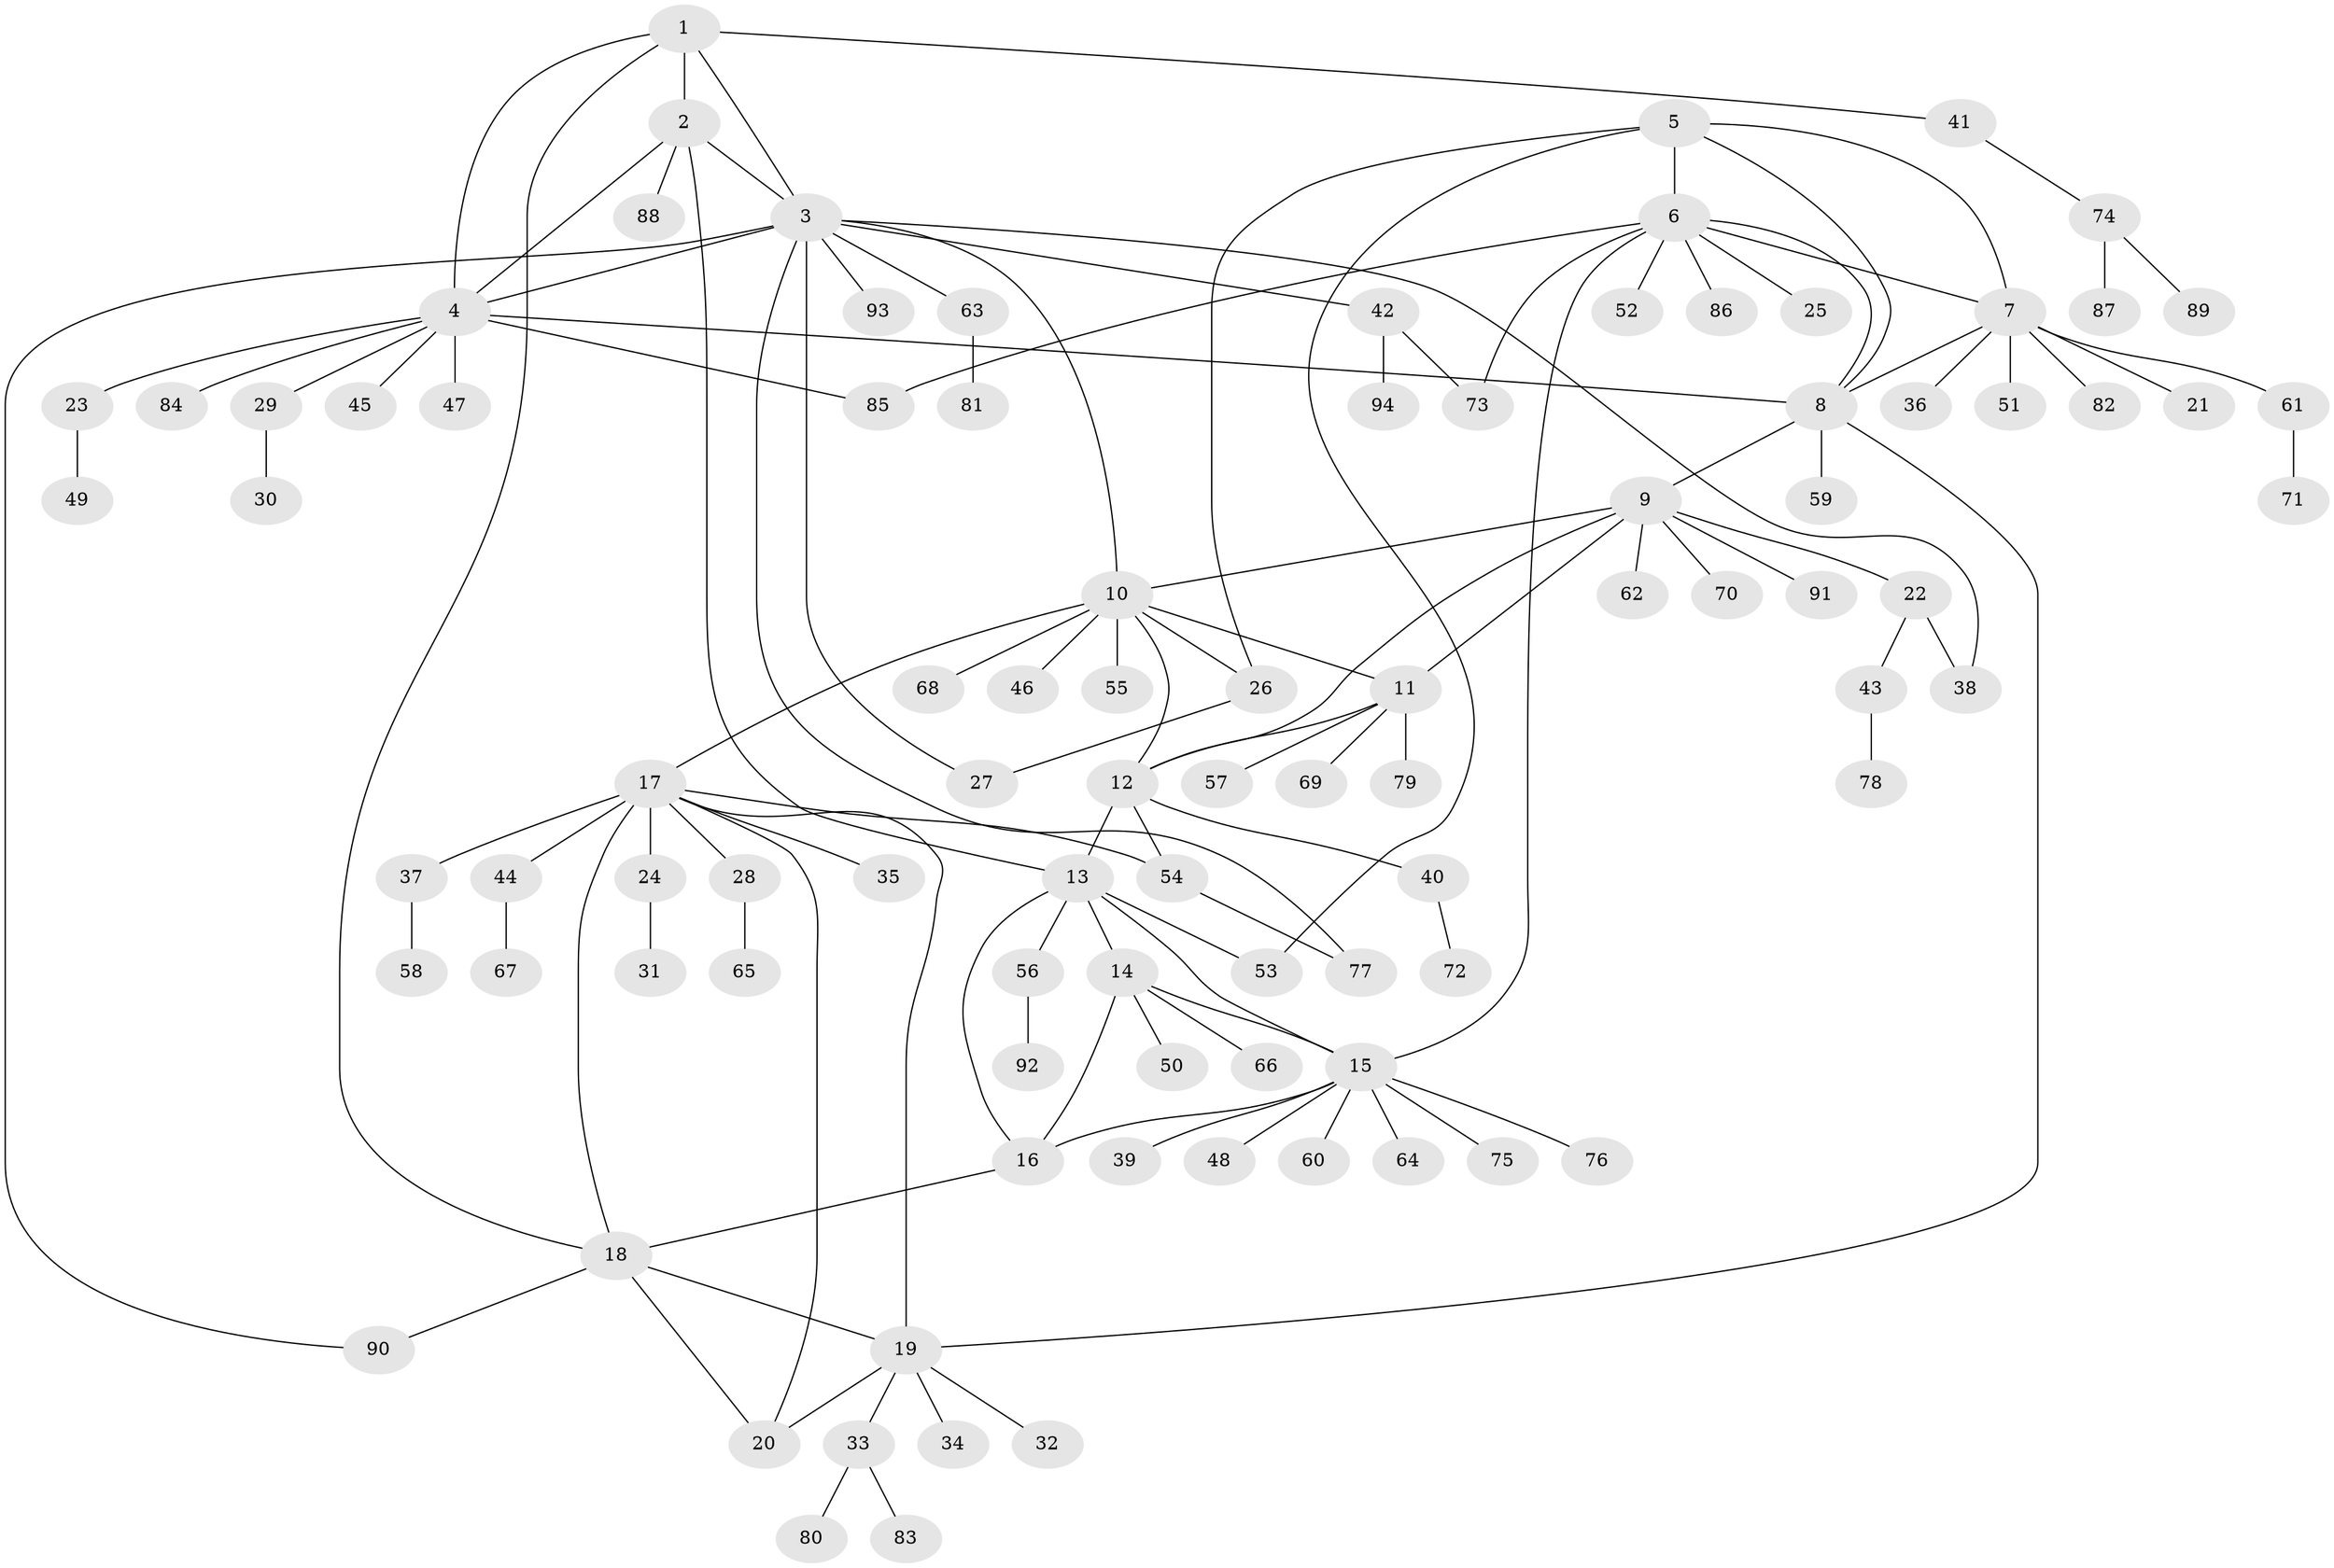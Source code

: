// coarse degree distribution, {5: 0.029850746268656716, 4: 0.014925373134328358, 10: 0.029850746268656716, 9: 0.014925373134328358, 8: 0.04477611940298507, 6: 0.05970149253731343, 7: 0.029850746268656716, 11: 0.014925373134328358, 3: 0.07462686567164178, 1: 0.582089552238806, 2: 0.1044776119402985}
// Generated by graph-tools (version 1.1) at 2025/42/03/06/25 10:42:07]
// undirected, 94 vertices, 123 edges
graph export_dot {
graph [start="1"]
  node [color=gray90,style=filled];
  1;
  2;
  3;
  4;
  5;
  6;
  7;
  8;
  9;
  10;
  11;
  12;
  13;
  14;
  15;
  16;
  17;
  18;
  19;
  20;
  21;
  22;
  23;
  24;
  25;
  26;
  27;
  28;
  29;
  30;
  31;
  32;
  33;
  34;
  35;
  36;
  37;
  38;
  39;
  40;
  41;
  42;
  43;
  44;
  45;
  46;
  47;
  48;
  49;
  50;
  51;
  52;
  53;
  54;
  55;
  56;
  57;
  58;
  59;
  60;
  61;
  62;
  63;
  64;
  65;
  66;
  67;
  68;
  69;
  70;
  71;
  72;
  73;
  74;
  75;
  76;
  77;
  78;
  79;
  80;
  81;
  82;
  83;
  84;
  85;
  86;
  87;
  88;
  89;
  90;
  91;
  92;
  93;
  94;
  1 -- 2;
  1 -- 3;
  1 -- 4;
  1 -- 18;
  1 -- 41;
  2 -- 3;
  2 -- 4;
  2 -- 13;
  2 -- 88;
  3 -- 4;
  3 -- 10;
  3 -- 27;
  3 -- 38;
  3 -- 42;
  3 -- 63;
  3 -- 77;
  3 -- 90;
  3 -- 93;
  4 -- 8;
  4 -- 23;
  4 -- 29;
  4 -- 45;
  4 -- 47;
  4 -- 84;
  4 -- 85;
  5 -- 6;
  5 -- 7;
  5 -- 8;
  5 -- 26;
  5 -- 53;
  6 -- 7;
  6 -- 8;
  6 -- 15;
  6 -- 25;
  6 -- 52;
  6 -- 73;
  6 -- 85;
  6 -- 86;
  7 -- 8;
  7 -- 21;
  7 -- 36;
  7 -- 51;
  7 -- 61;
  7 -- 82;
  8 -- 9;
  8 -- 19;
  8 -- 59;
  9 -- 10;
  9 -- 11;
  9 -- 12;
  9 -- 22;
  9 -- 62;
  9 -- 70;
  9 -- 91;
  10 -- 11;
  10 -- 12;
  10 -- 17;
  10 -- 26;
  10 -- 46;
  10 -- 55;
  10 -- 68;
  11 -- 12;
  11 -- 57;
  11 -- 69;
  11 -- 79;
  12 -- 13;
  12 -- 40;
  12 -- 54;
  13 -- 14;
  13 -- 15;
  13 -- 16;
  13 -- 53;
  13 -- 56;
  14 -- 15;
  14 -- 16;
  14 -- 50;
  14 -- 66;
  15 -- 16;
  15 -- 39;
  15 -- 48;
  15 -- 60;
  15 -- 64;
  15 -- 75;
  15 -- 76;
  16 -- 18;
  17 -- 18;
  17 -- 19;
  17 -- 20;
  17 -- 24;
  17 -- 28;
  17 -- 35;
  17 -- 37;
  17 -- 44;
  17 -- 54;
  18 -- 19;
  18 -- 20;
  18 -- 90;
  19 -- 20;
  19 -- 32;
  19 -- 33;
  19 -- 34;
  22 -- 38;
  22 -- 43;
  23 -- 49;
  24 -- 31;
  26 -- 27;
  28 -- 65;
  29 -- 30;
  33 -- 80;
  33 -- 83;
  37 -- 58;
  40 -- 72;
  41 -- 74;
  42 -- 73;
  42 -- 94;
  43 -- 78;
  44 -- 67;
  54 -- 77;
  56 -- 92;
  61 -- 71;
  63 -- 81;
  74 -- 87;
  74 -- 89;
}
